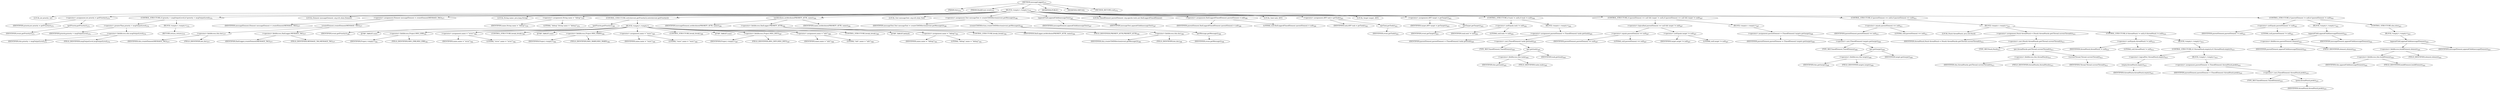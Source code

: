 digraph "messageLogged" {  
"839" [label = <(METHOD,messageLogged)<SUB>372</SUB>> ]
"840" [label = <(PARAM,this)<SUB>372</SUB>> ]
"841" [label = <(PARAM,BuildEvent event)<SUB>372</SUB>> ]
"842" [label = <(BLOCK,&lt;empty&gt;,&lt;empty&gt;)<SUB>372</SUB>> ]
"843" [label = <(LOCAL,int priority: int)> ]
"844" [label = <(&lt;operator&gt;.assignment,int priority = getPriority())<SUB>373</SUB>> ]
"845" [label = <(IDENTIFIER,priority,int priority = getPriority())<SUB>373</SUB>> ]
"846" [label = <(getPriority,getPriority())<SUB>373</SUB>> ]
"847" [label = <(IDENTIFIER,event,getPriority())<SUB>373</SUB>> ]
"848" [label = <(CONTROL_STRUCTURE,if (priority &gt; msgOutputLevel),if (priority &gt; msgOutputLevel))<SUB>374</SUB>> ]
"849" [label = <(&lt;operator&gt;.greaterThan,priority &gt; msgOutputLevel)<SUB>374</SUB>> ]
"850" [label = <(IDENTIFIER,priority,priority &gt; msgOutputLevel)<SUB>374</SUB>> ]
"851" [label = <(&lt;operator&gt;.fieldAccess,this.msgOutputLevel)<SUB>374</SUB>> ]
"852" [label = <(IDENTIFIER,this,priority &gt; msgOutputLevel)<SUB>374</SUB>> ]
"853" [label = <(FIELD_IDENTIFIER,msgOutputLevel,msgOutputLevel)<SUB>374</SUB>> ]
"854" [label = <(BLOCK,&lt;empty&gt;,&lt;empty&gt;)<SUB>374</SUB>> ]
"855" [label = <(RETURN,return;,return;)<SUB>375</SUB>> ]
"856" [label = <(LOCAL,Element messageElement: org.w3c.dom.Element)> ]
"857" [label = <(&lt;operator&gt;.assignment,Element messageElement = createElement(MESSAGE_TAG))<SUB>377</SUB>> ]
"858" [label = <(IDENTIFIER,messageElement,Element messageElement = createElement(MESSAGE_TAG))<SUB>377</SUB>> ]
"859" [label = <(createElement,createElement(MESSAGE_TAG))<SUB>377</SUB>> ]
"860" [label = <(&lt;operator&gt;.fieldAccess,this.doc)<SUB>377</SUB>> ]
"861" [label = <(IDENTIFIER,this,createElement(MESSAGE_TAG))<SUB>377</SUB>> ]
"862" [label = <(FIELD_IDENTIFIER,doc,doc)<SUB>377</SUB>> ]
"863" [label = <(&lt;operator&gt;.fieldAccess,XmlLogger.MESSAGE_TAG)<SUB>377</SUB>> ]
"864" [label = <(IDENTIFIER,XmlLogger,createElement(MESSAGE_TAG))<SUB>377</SUB>> ]
"865" [label = <(FIELD_IDENTIFIER,MESSAGE_TAG,MESSAGE_TAG)<SUB>377</SUB>> ]
"866" [label = <(LOCAL,String name: java.lang.String)> ]
"867" [label = <(&lt;operator&gt;.assignment,String name = &quot;debug&quot;)<SUB>379</SUB>> ]
"868" [label = <(IDENTIFIER,name,String name = &quot;debug&quot;)<SUB>379</SUB>> ]
"869" [label = <(LITERAL,&quot;debug&quot;,String name = &quot;debug&quot;)<SUB>379</SUB>> ]
"870" [label = <(CONTROL_STRUCTURE,switch(event.getPriority()),switch(event.getPriority()))> ]
"871" [label = <(getPriority,getPriority())<SUB>380</SUB>> ]
"872" [label = <(IDENTIFIER,event,getPriority())<SUB>380</SUB>> ]
"873" [label = <(BLOCK,&lt;empty&gt;,&lt;empty&gt;)> ]
"874" [label = <(JUMP_TARGET,case)> ]
"875" [label = <(&lt;operator&gt;.fieldAccess,Project.MSG_ERR)<SUB>381</SUB>> ]
"876" [label = <(IDENTIFIER,Project,&lt;empty&gt;)<SUB>381</SUB>> ]
"877" [label = <(FIELD_IDENTIFIER,MSG_ERR,MSG_ERR)<SUB>381</SUB>> ]
"878" [label = <(&lt;operator&gt;.assignment,name = &quot;error&quot;)<SUB>382</SUB>> ]
"879" [label = <(IDENTIFIER,name,name = &quot;error&quot;)<SUB>382</SUB>> ]
"880" [label = <(LITERAL,&quot;error&quot;,name = &quot;error&quot;)<SUB>382</SUB>> ]
"881" [label = <(CONTROL_STRUCTURE,break;,break;)<SUB>383</SUB>> ]
"882" [label = <(JUMP_TARGET,case)> ]
"883" [label = <(&lt;operator&gt;.fieldAccess,Project.MSG_WARN)<SUB>384</SUB>> ]
"884" [label = <(IDENTIFIER,Project,&lt;empty&gt;)<SUB>384</SUB>> ]
"885" [label = <(FIELD_IDENTIFIER,MSG_WARN,MSG_WARN)<SUB>384</SUB>> ]
"886" [label = <(&lt;operator&gt;.assignment,name = &quot;warn&quot;)<SUB>385</SUB>> ]
"887" [label = <(IDENTIFIER,name,name = &quot;warn&quot;)<SUB>385</SUB>> ]
"888" [label = <(LITERAL,&quot;warn&quot;,name = &quot;warn&quot;)<SUB>385</SUB>> ]
"889" [label = <(CONTROL_STRUCTURE,break;,break;)<SUB>386</SUB>> ]
"890" [label = <(JUMP_TARGET,case)> ]
"891" [label = <(&lt;operator&gt;.fieldAccess,Project.MSG_INFO)<SUB>387</SUB>> ]
"892" [label = <(IDENTIFIER,Project,&lt;empty&gt;)<SUB>387</SUB>> ]
"893" [label = <(FIELD_IDENTIFIER,MSG_INFO,MSG_INFO)<SUB>387</SUB>> ]
"894" [label = <(&lt;operator&gt;.assignment,name = &quot;info&quot;)<SUB>388</SUB>> ]
"895" [label = <(IDENTIFIER,name,name = &quot;info&quot;)<SUB>388</SUB>> ]
"896" [label = <(LITERAL,&quot;info&quot;,name = &quot;info&quot;)<SUB>388</SUB>> ]
"897" [label = <(CONTROL_STRUCTURE,break;,break;)<SUB>389</SUB>> ]
"898" [label = <(JUMP_TARGET,default)> ]
"899" [label = <(&lt;operator&gt;.assignment,name = &quot;debug&quot;)<SUB>391</SUB>> ]
"900" [label = <(IDENTIFIER,name,name = &quot;debug&quot;)<SUB>391</SUB>> ]
"901" [label = <(LITERAL,&quot;debug&quot;,name = &quot;debug&quot;)<SUB>391</SUB>> ]
"902" [label = <(CONTROL_STRUCTURE,break;,break;)<SUB>392</SUB>> ]
"903" [label = <(setAttribute,setAttribute(PRIORITY_ATTR, name))<SUB>394</SUB>> ]
"904" [label = <(IDENTIFIER,messageElement,setAttribute(PRIORITY_ATTR, name))<SUB>394</SUB>> ]
"905" [label = <(&lt;operator&gt;.fieldAccess,XmlLogger.PRIORITY_ATTR)<SUB>394</SUB>> ]
"906" [label = <(IDENTIFIER,XmlLogger,setAttribute(PRIORITY_ATTR, name))<SUB>394</SUB>> ]
"907" [label = <(FIELD_IDENTIFIER,PRIORITY_ATTR,PRIORITY_ATTR)<SUB>394</SUB>> ]
"908" [label = <(IDENTIFIER,name,setAttribute(PRIORITY_ATTR, name))<SUB>394</SUB>> ]
"909" [label = <(LOCAL,Text messageText: org.w3c.dom.Text)> ]
"910" [label = <(&lt;operator&gt;.assignment,Text messageText = createCDATASection(event.getMessage()))<SUB>396</SUB>> ]
"911" [label = <(IDENTIFIER,messageText,Text messageText = createCDATASection(event.getMessage()))<SUB>396</SUB>> ]
"912" [label = <(createCDATASection,createCDATASection(event.getMessage()))<SUB>396</SUB>> ]
"913" [label = <(&lt;operator&gt;.fieldAccess,this.doc)<SUB>396</SUB>> ]
"914" [label = <(IDENTIFIER,this,createCDATASection(event.getMessage()))<SUB>396</SUB>> ]
"915" [label = <(FIELD_IDENTIFIER,doc,doc)<SUB>396</SUB>> ]
"916" [label = <(getMessage,getMessage())<SUB>396</SUB>> ]
"917" [label = <(IDENTIFIER,event,getMessage())<SUB>396</SUB>> ]
"918" [label = <(appendChild,appendChild(messageText))<SUB>397</SUB>> ]
"919" [label = <(IDENTIFIER,messageElement,appendChild(messageText))<SUB>397</SUB>> ]
"920" [label = <(IDENTIFIER,messageText,appendChild(messageText))<SUB>397</SUB>> ]
"921" [label = <(LOCAL,TimedElement parentElement: org.apache.tools.ant.XmlLogger$TimedElement)> ]
"922" [label = <(&lt;operator&gt;.assignment,XmlLogger$TimedElement parentElement = null)<SUB>399</SUB>> ]
"923" [label = <(IDENTIFIER,parentElement,XmlLogger$TimedElement parentElement = null)<SUB>399</SUB>> ]
"924" [label = <(LITERAL,null,XmlLogger$TimedElement parentElement = null)<SUB>399</SUB>> ]
"925" [label = <(LOCAL,Task task: ANY)> ]
"926" [label = <(&lt;operator&gt;.assignment,ANY task = getTask())<SUB>401</SUB>> ]
"927" [label = <(IDENTIFIER,task,ANY task = getTask())<SUB>401</SUB>> ]
"928" [label = <(getTask,getTask())<SUB>401</SUB>> ]
"929" [label = <(IDENTIFIER,event,getTask())<SUB>401</SUB>> ]
"930" [label = <(LOCAL,Target target: ANY)> ]
"931" [label = <(&lt;operator&gt;.assignment,ANY target = getTarget())<SUB>403</SUB>> ]
"932" [label = <(IDENTIFIER,target,ANY target = getTarget())<SUB>403</SUB>> ]
"933" [label = <(getTarget,getTarget())<SUB>403</SUB>> ]
"934" [label = <(IDENTIFIER,event,getTarget())<SUB>403</SUB>> ]
"935" [label = <(CONTROL_STRUCTURE,if (task != null),if (task != null))<SUB>404</SUB>> ]
"936" [label = <(&lt;operator&gt;.notEquals,task != null)<SUB>404</SUB>> ]
"937" [label = <(IDENTIFIER,task,task != null)<SUB>404</SUB>> ]
"938" [label = <(LITERAL,null,task != null)<SUB>404</SUB>> ]
"939" [label = <(BLOCK,&lt;empty&gt;,&lt;empty&gt;)<SUB>404</SUB>> ]
"940" [label = <(&lt;operator&gt;.assignment,parentElement = (TimedElement) tasks.get(task))<SUB>405</SUB>> ]
"941" [label = <(IDENTIFIER,parentElement,parentElement = (TimedElement) tasks.get(task))<SUB>405</SUB>> ]
"942" [label = <(&lt;operator&gt;.cast,(TimedElement) tasks.get(task))<SUB>405</SUB>> ]
"943" [label = <(TYPE_REF,TimedElement,TimedElement)<SUB>405</SUB>> ]
"944" [label = <(get,get(task))<SUB>405</SUB>> ]
"945" [label = <(&lt;operator&gt;.fieldAccess,this.tasks)<SUB>405</SUB>> ]
"946" [label = <(IDENTIFIER,this,get(task))<SUB>405</SUB>> ]
"947" [label = <(FIELD_IDENTIFIER,tasks,tasks)<SUB>405</SUB>> ]
"948" [label = <(IDENTIFIER,task,get(task))<SUB>405</SUB>> ]
"949" [label = <(CONTROL_STRUCTURE,if (parentElement == null &amp;&amp; target != null),if (parentElement == null &amp;&amp; target != null))<SUB>407</SUB>> ]
"950" [label = <(&lt;operator&gt;.logicalAnd,parentElement == null &amp;&amp; target != null)<SUB>407</SUB>> ]
"951" [label = <(&lt;operator&gt;.equals,parentElement == null)<SUB>407</SUB>> ]
"952" [label = <(IDENTIFIER,parentElement,parentElement == null)<SUB>407</SUB>> ]
"953" [label = <(LITERAL,null,parentElement == null)<SUB>407</SUB>> ]
"954" [label = <(&lt;operator&gt;.notEquals,target != null)<SUB>407</SUB>> ]
"955" [label = <(IDENTIFIER,target,target != null)<SUB>407</SUB>> ]
"956" [label = <(LITERAL,null,target != null)<SUB>407</SUB>> ]
"957" [label = <(BLOCK,&lt;empty&gt;,&lt;empty&gt;)<SUB>407</SUB>> ]
"958" [label = <(&lt;operator&gt;.assignment,parentElement = (TimedElement) targets.get(target))<SUB>408</SUB>> ]
"959" [label = <(IDENTIFIER,parentElement,parentElement = (TimedElement) targets.get(target))<SUB>408</SUB>> ]
"960" [label = <(&lt;operator&gt;.cast,(TimedElement) targets.get(target))<SUB>408</SUB>> ]
"961" [label = <(TYPE_REF,TimedElement,TimedElement)<SUB>408</SUB>> ]
"962" [label = <(get,get(target))<SUB>408</SUB>> ]
"963" [label = <(&lt;operator&gt;.fieldAccess,this.targets)<SUB>408</SUB>> ]
"964" [label = <(IDENTIFIER,this,get(target))<SUB>408</SUB>> ]
"965" [label = <(FIELD_IDENTIFIER,targets,targets)<SUB>408</SUB>> ]
"966" [label = <(IDENTIFIER,target,get(target))<SUB>408</SUB>> ]
"967" [label = <(CONTROL_STRUCTURE,if (parentElement == null),if (parentElement == null))<SUB>411</SUB>> ]
"968" [label = <(&lt;operator&gt;.equals,parentElement == null)<SUB>411</SUB>> ]
"969" [label = <(IDENTIFIER,parentElement,parentElement == null)<SUB>411</SUB>> ]
"970" [label = <(LITERAL,null,parentElement == null)<SUB>411</SUB>> ]
"971" [label = <(BLOCK,&lt;empty&gt;,&lt;empty&gt;)<SUB>411</SUB>> ]
"972" [label = <(LOCAL,Stack threadStack: java.util.Stack)> ]
"973" [label = <(&lt;operator&gt;.assignment,Stack threadStack = (Stack) threadStacks.get(Thread.currentThread()))<SUB>412</SUB>> ]
"974" [label = <(IDENTIFIER,threadStack,Stack threadStack = (Stack) threadStacks.get(Thread.currentThread()))<SUB>412</SUB>> ]
"975" [label = <(&lt;operator&gt;.cast,(Stack) threadStacks.get(Thread.currentThread()))<SUB>413</SUB>> ]
"976" [label = <(TYPE_REF,Stack,Stack)<SUB>413</SUB>> ]
"977" [label = <(get,threadStacks.get(Thread.currentThread()))<SUB>413</SUB>> ]
"978" [label = <(&lt;operator&gt;.fieldAccess,this.threadStacks)<SUB>413</SUB>> ]
"979" [label = <(IDENTIFIER,this,threadStacks.get(Thread.currentThread()))<SUB>413</SUB>> ]
"980" [label = <(FIELD_IDENTIFIER,threadStacks,threadStacks)<SUB>413</SUB>> ]
"981" [label = <(currentThread,Thread.currentThread())<SUB>413</SUB>> ]
"982" [label = <(IDENTIFIER,Thread,Thread.currentThread())<SUB>413</SUB>> ]
"983" [label = <(CONTROL_STRUCTURE,if (threadStack != null),if (threadStack != null))<SUB>414</SUB>> ]
"984" [label = <(&lt;operator&gt;.notEquals,threadStack != null)<SUB>414</SUB>> ]
"985" [label = <(IDENTIFIER,threadStack,threadStack != null)<SUB>414</SUB>> ]
"986" [label = <(LITERAL,null,threadStack != null)<SUB>414</SUB>> ]
"987" [label = <(BLOCK,&lt;empty&gt;,&lt;empty&gt;)<SUB>414</SUB>> ]
"988" [label = <(CONTROL_STRUCTURE,if (!threadStack.empty()),if (!threadStack.empty()))<SUB>415</SUB>> ]
"989" [label = <(&lt;operator&gt;.logicalNot,!threadStack.empty())<SUB>415</SUB>> ]
"990" [label = <(empty,threadStack.empty())<SUB>415</SUB>> ]
"991" [label = <(IDENTIFIER,threadStack,threadStack.empty())<SUB>415</SUB>> ]
"992" [label = <(BLOCK,&lt;empty&gt;,&lt;empty&gt;)<SUB>415</SUB>> ]
"993" [label = <(&lt;operator&gt;.assignment,parentElement = (TimedElement) threadStack.peek())<SUB>416</SUB>> ]
"994" [label = <(IDENTIFIER,parentElement,parentElement = (TimedElement) threadStack.peek())<SUB>416</SUB>> ]
"995" [label = <(&lt;operator&gt;.cast,(TimedElement) threadStack.peek())<SUB>416</SUB>> ]
"996" [label = <(TYPE_REF,TimedElement,TimedElement)<SUB>416</SUB>> ]
"997" [label = <(peek,threadStack.peek())<SUB>416</SUB>> ]
"998" [label = <(IDENTIFIER,threadStack,threadStack.peek())<SUB>416</SUB>> ]
"999" [label = <(CONTROL_STRUCTURE,if (parentElement != null),if (parentElement != null))<SUB>421</SUB>> ]
"1000" [label = <(&lt;operator&gt;.notEquals,parentElement != null)<SUB>421</SUB>> ]
"1001" [label = <(IDENTIFIER,parentElement,parentElement != null)<SUB>421</SUB>> ]
"1002" [label = <(LITERAL,null,parentElement != null)<SUB>421</SUB>> ]
"1003" [label = <(BLOCK,&lt;empty&gt;,&lt;empty&gt;)<SUB>421</SUB>> ]
"1004" [label = <(appendChild,appendChild(messageElement))<SUB>422</SUB>> ]
"1005" [label = <(&lt;operator&gt;.fieldAccess,parentElement.element)<SUB>422</SUB>> ]
"1006" [label = <(IDENTIFIER,parentElement,appendChild(messageElement))<SUB>422</SUB>> ]
"1007" [label = <(FIELD_IDENTIFIER,element,element)<SUB>422</SUB>> ]
"1008" [label = <(IDENTIFIER,messageElement,appendChild(messageElement))<SUB>422</SUB>> ]
"1009" [label = <(CONTROL_STRUCTURE,else,else)<SUB>423</SUB>> ]
"1010" [label = <(BLOCK,&lt;empty&gt;,&lt;empty&gt;)<SUB>423</SUB>> ]
"1011" [label = <(appendChild,appendChild(messageElement))<SUB>424</SUB>> ]
"1012" [label = <(&lt;operator&gt;.fieldAccess,buildElement.element)<SUB>424</SUB>> ]
"1013" [label = <(&lt;operator&gt;.fieldAccess,this.buildElement)<SUB>424</SUB>> ]
"1014" [label = <(IDENTIFIER,this,appendChild(messageElement))<SUB>424</SUB>> ]
"1015" [label = <(FIELD_IDENTIFIER,buildElement,buildElement)<SUB>424</SUB>> ]
"1016" [label = <(FIELD_IDENTIFIER,element,element)<SUB>424</SUB>> ]
"1017" [label = <(IDENTIFIER,messageElement,appendChild(messageElement))<SUB>424</SUB>> ]
"1018" [label = <(MODIFIER,PUBLIC)> ]
"1019" [label = <(MODIFIER,VIRTUAL)> ]
"1020" [label = <(METHOD_RETURN,void)<SUB>372</SUB>> ]
  "839" -> "840" 
  "839" -> "841" 
  "839" -> "842" 
  "839" -> "1018" 
  "839" -> "1019" 
  "839" -> "1020" 
  "842" -> "843" 
  "842" -> "844" 
  "842" -> "848" 
  "842" -> "856" 
  "842" -> "857" 
  "842" -> "866" 
  "842" -> "867" 
  "842" -> "870" 
  "842" -> "903" 
  "842" -> "909" 
  "842" -> "910" 
  "842" -> "918" 
  "842" -> "921" 
  "842" -> "922" 
  "842" -> "925" 
  "842" -> "926" 
  "842" -> "930" 
  "842" -> "931" 
  "842" -> "935" 
  "842" -> "949" 
  "842" -> "967" 
  "842" -> "999" 
  "844" -> "845" 
  "844" -> "846" 
  "846" -> "847" 
  "848" -> "849" 
  "848" -> "854" 
  "849" -> "850" 
  "849" -> "851" 
  "851" -> "852" 
  "851" -> "853" 
  "854" -> "855" 
  "857" -> "858" 
  "857" -> "859" 
  "859" -> "860" 
  "859" -> "863" 
  "860" -> "861" 
  "860" -> "862" 
  "863" -> "864" 
  "863" -> "865" 
  "867" -> "868" 
  "867" -> "869" 
  "870" -> "871" 
  "870" -> "873" 
  "871" -> "872" 
  "873" -> "874" 
  "873" -> "875" 
  "873" -> "878" 
  "873" -> "881" 
  "873" -> "882" 
  "873" -> "883" 
  "873" -> "886" 
  "873" -> "889" 
  "873" -> "890" 
  "873" -> "891" 
  "873" -> "894" 
  "873" -> "897" 
  "873" -> "898" 
  "873" -> "899" 
  "873" -> "902" 
  "875" -> "876" 
  "875" -> "877" 
  "878" -> "879" 
  "878" -> "880" 
  "883" -> "884" 
  "883" -> "885" 
  "886" -> "887" 
  "886" -> "888" 
  "891" -> "892" 
  "891" -> "893" 
  "894" -> "895" 
  "894" -> "896" 
  "899" -> "900" 
  "899" -> "901" 
  "903" -> "904" 
  "903" -> "905" 
  "903" -> "908" 
  "905" -> "906" 
  "905" -> "907" 
  "910" -> "911" 
  "910" -> "912" 
  "912" -> "913" 
  "912" -> "916" 
  "913" -> "914" 
  "913" -> "915" 
  "916" -> "917" 
  "918" -> "919" 
  "918" -> "920" 
  "922" -> "923" 
  "922" -> "924" 
  "926" -> "927" 
  "926" -> "928" 
  "928" -> "929" 
  "931" -> "932" 
  "931" -> "933" 
  "933" -> "934" 
  "935" -> "936" 
  "935" -> "939" 
  "936" -> "937" 
  "936" -> "938" 
  "939" -> "940" 
  "940" -> "941" 
  "940" -> "942" 
  "942" -> "943" 
  "942" -> "944" 
  "944" -> "945" 
  "944" -> "948" 
  "945" -> "946" 
  "945" -> "947" 
  "949" -> "950" 
  "949" -> "957" 
  "950" -> "951" 
  "950" -> "954" 
  "951" -> "952" 
  "951" -> "953" 
  "954" -> "955" 
  "954" -> "956" 
  "957" -> "958" 
  "958" -> "959" 
  "958" -> "960" 
  "960" -> "961" 
  "960" -> "962" 
  "962" -> "963" 
  "962" -> "966" 
  "963" -> "964" 
  "963" -> "965" 
  "967" -> "968" 
  "967" -> "971" 
  "968" -> "969" 
  "968" -> "970" 
  "971" -> "972" 
  "971" -> "973" 
  "971" -> "983" 
  "973" -> "974" 
  "973" -> "975" 
  "975" -> "976" 
  "975" -> "977" 
  "977" -> "978" 
  "977" -> "981" 
  "978" -> "979" 
  "978" -> "980" 
  "981" -> "982" 
  "983" -> "984" 
  "983" -> "987" 
  "984" -> "985" 
  "984" -> "986" 
  "987" -> "988" 
  "988" -> "989" 
  "988" -> "992" 
  "989" -> "990" 
  "990" -> "991" 
  "992" -> "993" 
  "993" -> "994" 
  "993" -> "995" 
  "995" -> "996" 
  "995" -> "997" 
  "997" -> "998" 
  "999" -> "1000" 
  "999" -> "1003" 
  "999" -> "1009" 
  "1000" -> "1001" 
  "1000" -> "1002" 
  "1003" -> "1004" 
  "1004" -> "1005" 
  "1004" -> "1008" 
  "1005" -> "1006" 
  "1005" -> "1007" 
  "1009" -> "1010" 
  "1010" -> "1011" 
  "1011" -> "1012" 
  "1011" -> "1017" 
  "1012" -> "1013" 
  "1012" -> "1016" 
  "1013" -> "1014" 
  "1013" -> "1015" 
}
